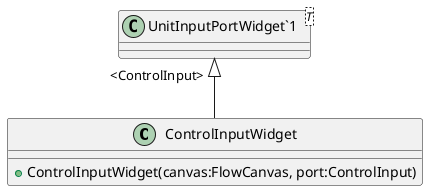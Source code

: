 @startuml
class ControlInputWidget {
    + ControlInputWidget(canvas:FlowCanvas, port:ControlInput)
}
class "UnitInputPortWidget`1"<T> {
}
"UnitInputPortWidget`1" "<ControlInput>" <|-- ControlInputWidget
@enduml
